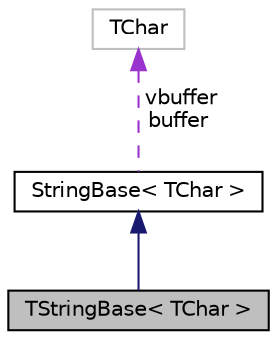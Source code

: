 digraph "TStringBase&lt; TChar &gt;"
{
  edge [fontname="Helvetica",fontsize="10",labelfontname="Helvetica",labelfontsize="10"];
  node [fontname="Helvetica",fontsize="10",shape=record];
  Node16 [label="TStringBase\< TChar \>",height=0.2,width=0.4,color="black", fillcolor="grey75", style="filled", fontcolor="black"];
  Node17 -> Node16 [dir="back",color="midnightblue",fontsize="10",style="solid",fontname="Helvetica"];
  Node17 [label="StringBase\< TChar \>",height=0.2,width=0.4,color="black", fillcolor="white", style="filled",URL="$classaworx_1_1lib_1_1strings_1_1StringBase.html"];
  Node18 -> Node17 [dir="back",color="darkorchid3",fontsize="10",style="dashed",label=" vbuffer\nbuffer" ,fontname="Helvetica"];
  Node18 [label="TChar",height=0.2,width=0.4,color="grey75", fillcolor="white", style="filled"];
}
